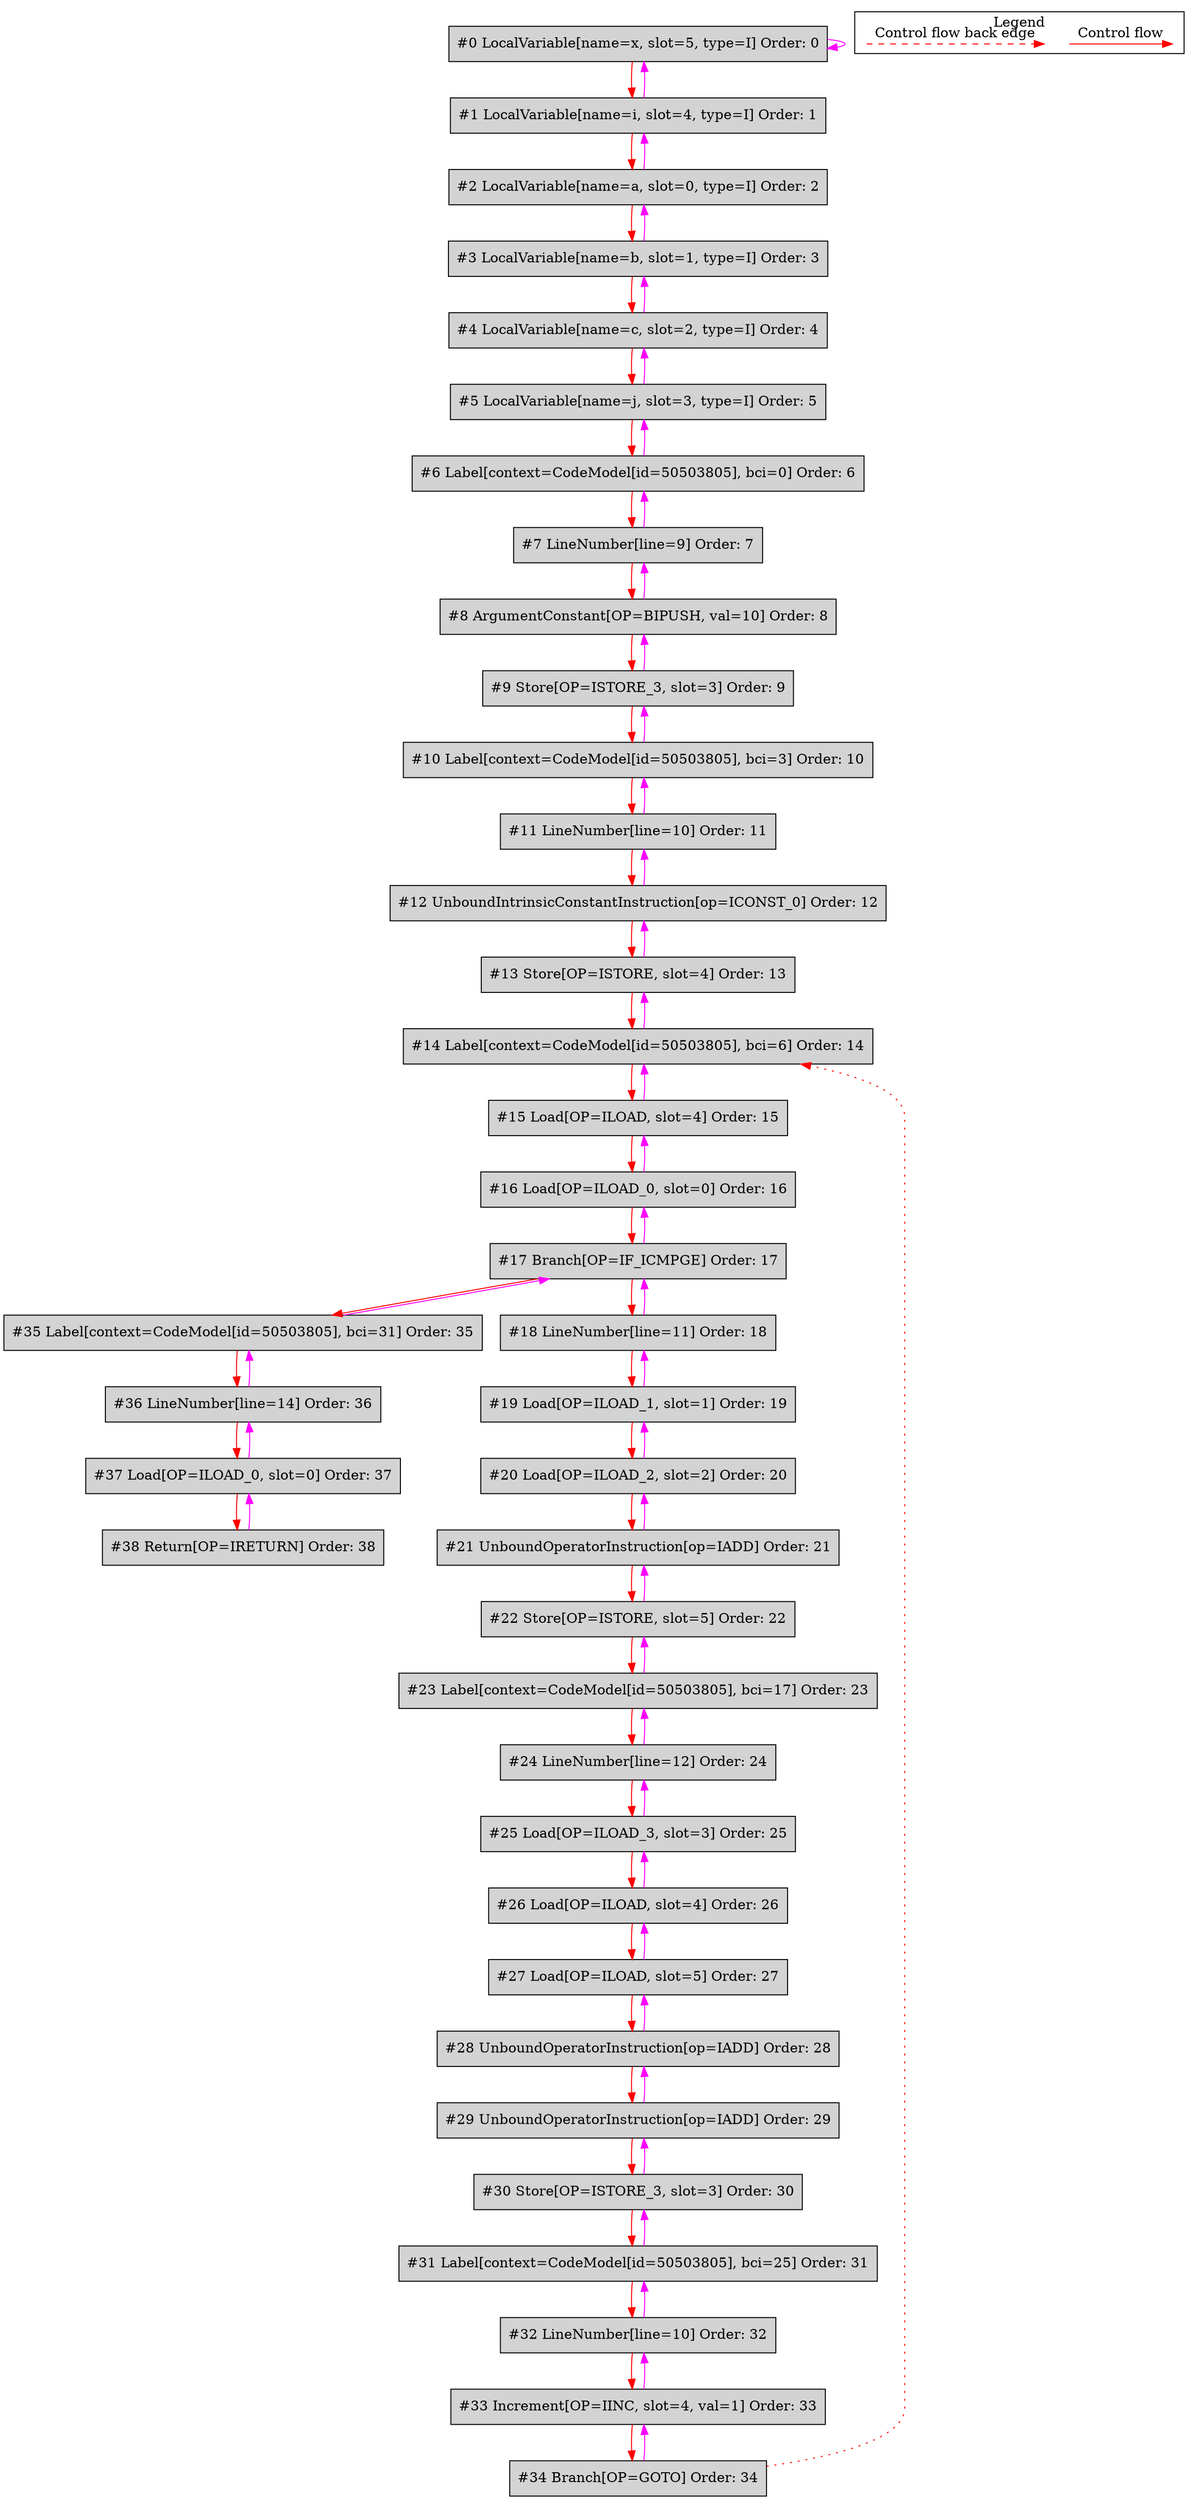 digraph {
 ordering="in";
 node0[label="#0 LocalVariable[name=x, slot=5, type=I] Order: 0", shape=box, fillcolor=lightgrey, style=filled];
 node1[label="#1 LocalVariable[name=i, slot=4, type=I] Order: 1", shape=box, fillcolor=lightgrey, style=filled];
 node2[label="#2 LocalVariable[name=a, slot=0, type=I] Order: 2", shape=box, fillcolor=lightgrey, style=filled];
 node3[label="#3 LocalVariable[name=b, slot=1, type=I] Order: 3", shape=box, fillcolor=lightgrey, style=filled];
 node4[label="#4 LocalVariable[name=c, slot=2, type=I] Order: 4", shape=box, fillcolor=lightgrey, style=filled];
 node5[label="#5 LocalVariable[name=j, slot=3, type=I] Order: 5", shape=box, fillcolor=lightgrey, style=filled];
 node6[label="#6 Label[context=CodeModel[id=50503805], bci=0] Order: 6", shape=box, fillcolor=lightgrey, style=filled];
 node7[label="#7 LineNumber[line=9] Order: 7", shape=box, fillcolor=lightgrey, style=filled];
 node8[label="#8 ArgumentConstant[OP=BIPUSH, val=10] Order: 8", shape=box, fillcolor=lightgrey, style=filled];
 node9[label="#9 Store[OP=ISTORE_3, slot=3] Order: 9", shape=box, fillcolor=lightgrey, style=filled];
 node10[label="#10 Label[context=CodeModel[id=50503805], bci=3] Order: 10", shape=box, fillcolor=lightgrey, style=filled];
 node11[label="#11 LineNumber[line=10] Order: 11", shape=box, fillcolor=lightgrey, style=filled];
 node12[label="#12 UnboundIntrinsicConstantInstruction[op=ICONST_0] Order: 12", shape=box, fillcolor=lightgrey, style=filled];
 node13[label="#13 Store[OP=ISTORE, slot=4] Order: 13", shape=box, fillcolor=lightgrey, style=filled];
 node14[label="#14 Label[context=CodeModel[id=50503805], bci=6] Order: 14", shape=box, fillcolor=lightgrey, style=filled];
 node15[label="#15 Load[OP=ILOAD, slot=4] Order: 15", shape=box, fillcolor=lightgrey, style=filled];
 node16[label="#16 Load[OP=ILOAD_0, slot=0] Order: 16", shape=box, fillcolor=lightgrey, style=filled];
 node17[label="#17 Branch[OP=IF_ICMPGE] Order: 17", shape=box, fillcolor=lightgrey, style=filled];
 node18[label="#18 LineNumber[line=11] Order: 18", shape=box, fillcolor=lightgrey, style=filled];
 node19[label="#19 Load[OP=ILOAD_1, slot=1] Order: 19", shape=box, fillcolor=lightgrey, style=filled];
 node20[label="#20 Load[OP=ILOAD_2, slot=2] Order: 20", shape=box, fillcolor=lightgrey, style=filled];
 node21[label="#21 UnboundOperatorInstruction[op=IADD] Order: 21", shape=box, fillcolor=lightgrey, style=filled];
 node22[label="#22 Store[OP=ISTORE, slot=5] Order: 22", shape=box, fillcolor=lightgrey, style=filled];
 node23[label="#23 Label[context=CodeModel[id=50503805], bci=17] Order: 23", shape=box, fillcolor=lightgrey, style=filled];
 node24[label="#24 LineNumber[line=12] Order: 24", shape=box, fillcolor=lightgrey, style=filled];
 node25[label="#25 Load[OP=ILOAD_3, slot=3] Order: 25", shape=box, fillcolor=lightgrey, style=filled];
 node26[label="#26 Load[OP=ILOAD, slot=4] Order: 26", shape=box, fillcolor=lightgrey, style=filled];
 node27[label="#27 Load[OP=ILOAD, slot=5] Order: 27", shape=box, fillcolor=lightgrey, style=filled];
 node28[label="#28 UnboundOperatorInstruction[op=IADD] Order: 28", shape=box, fillcolor=lightgrey, style=filled];
 node29[label="#29 UnboundOperatorInstruction[op=IADD] Order: 29", shape=box, fillcolor=lightgrey, style=filled];
 node30[label="#30 Store[OP=ISTORE_3, slot=3] Order: 30", shape=box, fillcolor=lightgrey, style=filled];
 node31[label="#31 Label[context=CodeModel[id=50503805], bci=25] Order: 31", shape=box, fillcolor=lightgrey, style=filled];
 node32[label="#32 LineNumber[line=10] Order: 32", shape=box, fillcolor=lightgrey, style=filled];
 node33[label="#33 Increment[OP=IINC, slot=4, val=1] Order: 33", shape=box, fillcolor=lightgrey, style=filled];
 node34[label="#34 Branch[OP=GOTO] Order: 34", shape=box, fillcolor=lightgrey, style=filled];
 node35[label="#35 Label[context=CodeModel[id=50503805], bci=31] Order: 35", shape=box, fillcolor=lightgrey, style=filled];
 node36[label="#36 LineNumber[line=14] Order: 36", shape=box, fillcolor=lightgrey, style=filled];
 node37[label="#37 Load[OP=ILOAD_0, slot=0] Order: 37", shape=box, fillcolor=lightgrey, style=filled];
 node38[label="#38 Return[OP=IRETURN] Order: 38", shape=box, fillcolor=lightgrey, style=filled];
 node0 -> node0[color=fuchsia];
 node0 -> node1[color=red];
 node1 -> node0[color=fuchsia];
 node1 -> node2[color=red];
 node2 -> node1[color=fuchsia];
 node2 -> node3[color=red];
 node3 -> node2[color=fuchsia];
 node3 -> node4[color=red];
 node4 -> node3[color=fuchsia];
 node4 -> node5[color=red];
 node5 -> node4[color=fuchsia];
 node5 -> node6[color=red];
 node6 -> node5[color=fuchsia];
 node6 -> node7[color=red];
 node7 -> node6[color=fuchsia];
 node7 -> node8[color=red];
 node8 -> node7[color=fuchsia];
 node8 -> node9[color=red];
 node9 -> node8[color=fuchsia];
 node9 -> node10[color=red];
 node10 -> node9[color=fuchsia];
 node10 -> node11[color=red];
 node11 -> node10[color=fuchsia];
 node11 -> node12[color=red];
 node12 -> node11[color=fuchsia];
 node12 -> node13[color=red];
 node13 -> node12[color=fuchsia];
 node13 -> node14[color=red];
 node34 -> node14[color=red, style=dotted];
 node14 -> node13[color=fuchsia];
 node14 -> node15[color=red];
 node15 -> node14[color=fuchsia];
 node15 -> node16[color=red];
 node16 -> node15[color=fuchsia];
 node16 -> node17[color=red];
 node17 -> node16[color=fuchsia];
 node17 -> node18[color=red];
 node18 -> node17[color=fuchsia];
 node18 -> node19[color=red];
 node19 -> node18[color=fuchsia];
 node19 -> node20[color=red];
 node20 -> node19[color=fuchsia];
 node20 -> node21[color=red];
 node21 -> node20[color=fuchsia];
 node21 -> node22[color=red];
 node22 -> node21[color=fuchsia];
 node22 -> node23[color=red];
 node23 -> node22[color=fuchsia];
 node23 -> node24[color=red];
 node24 -> node23[color=fuchsia];
 node24 -> node25[color=red];
 node25 -> node24[color=fuchsia];
 node25 -> node26[color=red];
 node26 -> node25[color=fuchsia];
 node26 -> node27[color=red];
 node27 -> node26[color=fuchsia];
 node27 -> node28[color=red];
 node28 -> node27[color=fuchsia];
 node28 -> node29[color=red];
 node29 -> node28[color=fuchsia];
 node29 -> node30[color=red];
 node30 -> node29[color=fuchsia];
 node30 -> node31[color=red];
 node31 -> node30[color=fuchsia];
 node31 -> node32[color=red];
 node32 -> node31[color=fuchsia];
 node32 -> node33[color=red];
 node33 -> node32[color=fuchsia];
 node33 -> node34[color=red];
 node34 -> node33[color=fuchsia];
 node17 -> node35[color=red];
 node35 -> node17[color=fuchsia];
 node35 -> node36[color=red];
 node36 -> node35[color=fuchsia];
 node36 -> node37[color=red];
 node37 -> node36[color=fuchsia];
 node37 -> node38[color=red];
 node38 -> node37[color=fuchsia];
 subgraph cluster_000 {
  label = "Legend";
  node [shape=point]
  {
   rank=same;
   c0 [style = invis];
   c1 [style = invis];
   c2 [style = invis];
   c3 [style = invis];
  }
  c0 -> c1 [label="Control flow", style=solid, color=red]
  c2 -> c3 [label="Control flow back edge", style=dashed, color=red]
 }

}
